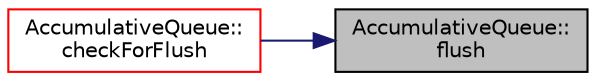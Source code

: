 digraph "AccumulativeQueue::flush"
{
 // LATEX_PDF_SIZE
  edge [fontname="Helvetica",fontsize="10",labelfontname="Helvetica",labelfontsize="10"];
  node [fontname="Helvetica",fontsize="10",shape=record];
  rankdir="RL";
  Node1 [label="AccumulativeQueue::\lflush",height=0.2,width=0.4,color="black", fillcolor="grey75", style="filled", fontcolor="black",tooltip=" "];
  Node1 -> Node2 [dir="back",color="midnightblue",fontsize="10",style="solid",fontname="Helvetica"];
  Node2 [label="AccumulativeQueue::\lcheckForFlush",height=0.2,width=0.4,color="red", fillcolor="white", style="filled",URL="$class_accumulative_queue.html#ab6aa15a8d210e6b76e59afa93ebb6754",tooltip=" "];
}
